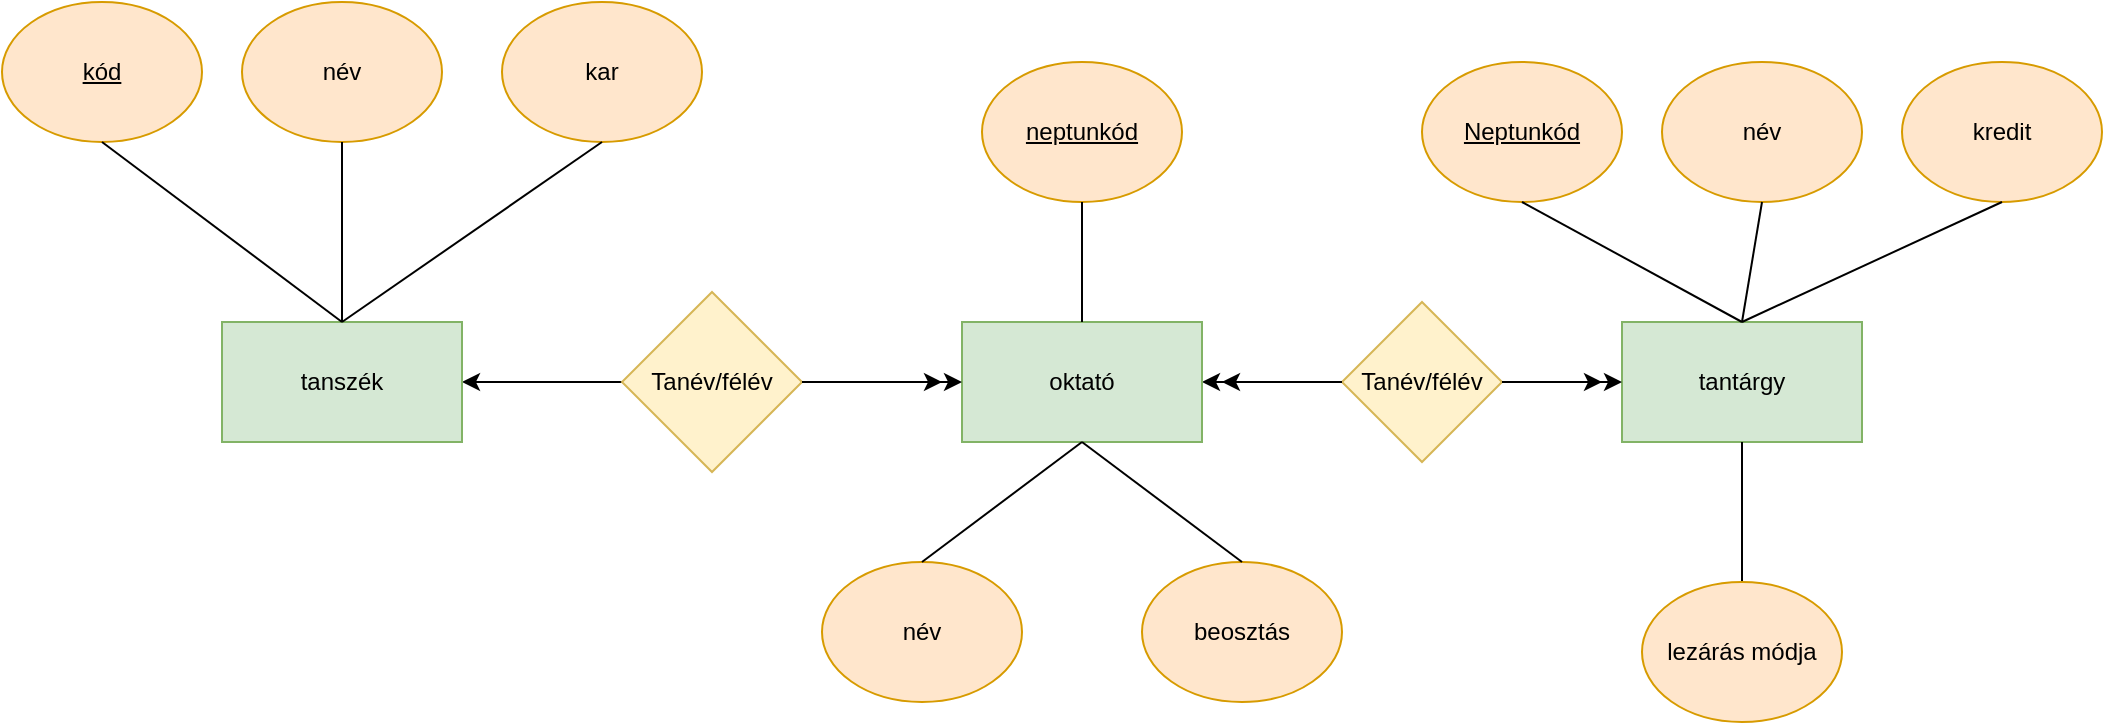 <mxfile version="24.7.17">
  <diagram name="Page-1" id="0_WMhVbckr8UgukYg9j4">
    <mxGraphModel dx="2276" dy="791" grid="1" gridSize="10" guides="1" tooltips="1" connect="1" arrows="1" fold="1" page="1" pageScale="1" pageWidth="850" pageHeight="1100" math="0" shadow="0">
      <root>
        <mxCell id="0" />
        <mxCell id="1" parent="0" />
        <mxCell id="dCw0XoR2P0re9Lg1B4J4-7" value="" style="edgeStyle=orthogonalEdgeStyle;rounded=0;orthogonalLoop=1;jettySize=auto;html=1;endArrow=none;endFill=0;startArrow=classic;startFill=1;" edge="1" parent="1" source="dCw0XoR2P0re9Lg1B4J4-1" target="dCw0XoR2P0re9Lg1B4J4-6">
          <mxGeometry relative="1" as="geometry" />
        </mxCell>
        <mxCell id="dCw0XoR2P0re9Lg1B4J4-1" value="tanszék" style="rounded=0;whiteSpace=wrap;html=1;fillColor=#d5e8d4;strokeColor=#82b366;" vertex="1" parent="1">
          <mxGeometry x="20" y="310" width="120" height="60" as="geometry" />
        </mxCell>
        <mxCell id="dCw0XoR2P0re9Lg1B4J4-27" value="" style="edgeStyle=orthogonalEdgeStyle;rounded=0;orthogonalLoop=1;jettySize=auto;html=1;endArrow=none;endFill=0;startArrow=classic;startFill=1;" edge="1" parent="1" source="dCw0XoR2P0re9Lg1B4J4-3" target="dCw0XoR2P0re9Lg1B4J4-26">
          <mxGeometry relative="1" as="geometry" />
        </mxCell>
        <mxCell id="dCw0XoR2P0re9Lg1B4J4-3" value="oktató" style="whiteSpace=wrap;html=1;fillColor=#d5e8d4;strokeColor=#82b366;rounded=0;" vertex="1" parent="1">
          <mxGeometry x="390" y="310" width="120" height="60" as="geometry" />
        </mxCell>
        <mxCell id="dCw0XoR2P0re9Lg1B4J4-5" value="tantárgy" style="whiteSpace=wrap;html=1;fillColor=#d5e8d4;strokeColor=#82b366;rounded=0;" vertex="1" parent="1">
          <mxGeometry x="720" y="310" width="120" height="60" as="geometry" />
        </mxCell>
        <mxCell id="dCw0XoR2P0re9Lg1B4J4-6" value="Tanév/félév" style="rhombus;whiteSpace=wrap;html=1;fillColor=#fff2cc;rounded=0;strokeColor=#d6b656;" vertex="1" parent="1">
          <mxGeometry x="220" y="295" width="90" height="90" as="geometry" />
        </mxCell>
        <mxCell id="dCw0XoR2P0re9Lg1B4J4-8" value="" style="endArrow=classic;html=1;rounded=0;exitX=1;exitY=0.5;exitDx=0;exitDy=0;entryX=0;entryY=0.5;entryDx=0;entryDy=0;" edge="1" parent="1" source="dCw0XoR2P0re9Lg1B4J4-6" target="dCw0XoR2P0re9Lg1B4J4-3">
          <mxGeometry width="50" height="50" relative="1" as="geometry">
            <mxPoint x="400" y="430" as="sourcePoint" />
            <mxPoint x="450" y="380" as="targetPoint" />
          </mxGeometry>
        </mxCell>
        <mxCell id="dCw0XoR2P0re9Lg1B4J4-9" value="&lt;u&gt;kód&lt;/u&gt;" style="ellipse;whiteSpace=wrap;html=1;fillColor=#ffe6cc;strokeColor=#d79b00;" vertex="1" parent="1">
          <mxGeometry x="-90" y="150" width="100" height="70" as="geometry" />
        </mxCell>
        <mxCell id="dCw0XoR2P0re9Lg1B4J4-10" value="név" style="ellipse;whiteSpace=wrap;html=1;fillColor=#ffe6cc;strokeColor=#d79b00;" vertex="1" parent="1">
          <mxGeometry x="30" y="150" width="100" height="70" as="geometry" />
        </mxCell>
        <mxCell id="dCw0XoR2P0re9Lg1B4J4-11" value="kar" style="ellipse;whiteSpace=wrap;html=1;fillColor=#ffe6cc;strokeColor=#d79b00;" vertex="1" parent="1">
          <mxGeometry x="160" y="150" width="100" height="70" as="geometry" />
        </mxCell>
        <mxCell id="dCw0XoR2P0re9Lg1B4J4-12" value="" style="endArrow=none;html=1;rounded=0;entryX=0.5;entryY=1;entryDx=0;entryDy=0;exitX=0.5;exitY=0;exitDx=0;exitDy=0;" edge="1" parent="1" source="dCw0XoR2P0re9Lg1B4J4-1" target="dCw0XoR2P0re9Lg1B4J4-10">
          <mxGeometry width="50" height="50" relative="1" as="geometry">
            <mxPoint x="400" y="430" as="sourcePoint" />
            <mxPoint x="450" y="380" as="targetPoint" />
          </mxGeometry>
        </mxCell>
        <mxCell id="dCw0XoR2P0re9Lg1B4J4-13" value="" style="endArrow=none;html=1;rounded=0;entryX=0.5;entryY=1;entryDx=0;entryDy=0;exitX=0.5;exitY=0;exitDx=0;exitDy=0;" edge="1" parent="1" source="dCw0XoR2P0re9Lg1B4J4-1" target="dCw0XoR2P0re9Lg1B4J4-11">
          <mxGeometry width="50" height="50" relative="1" as="geometry">
            <mxPoint x="400" y="430" as="sourcePoint" />
            <mxPoint x="450" y="380" as="targetPoint" />
          </mxGeometry>
        </mxCell>
        <mxCell id="dCw0XoR2P0re9Lg1B4J4-14" value="" style="endArrow=none;html=1;rounded=0;entryX=0.5;entryY=1;entryDx=0;entryDy=0;exitX=0.5;exitY=0;exitDx=0;exitDy=0;" edge="1" parent="1" source="dCw0XoR2P0re9Lg1B4J4-1" target="dCw0XoR2P0re9Lg1B4J4-9">
          <mxGeometry width="50" height="50" relative="1" as="geometry">
            <mxPoint x="400" y="430" as="sourcePoint" />
            <mxPoint x="450" y="380" as="targetPoint" />
          </mxGeometry>
        </mxCell>
        <mxCell id="dCw0XoR2P0re9Lg1B4J4-15" value="név" style="ellipse;whiteSpace=wrap;html=1;fillColor=#ffe6cc;strokeColor=#d79b00;" vertex="1" parent="1">
          <mxGeometry x="320" y="430" width="100" height="70" as="geometry" />
        </mxCell>
        <mxCell id="dCw0XoR2P0re9Lg1B4J4-16" value="&lt;u&gt;neptunkód&lt;/u&gt;" style="ellipse;whiteSpace=wrap;html=1;fillColor=#ffe6cc;strokeColor=#d79b00;" vertex="1" parent="1">
          <mxGeometry x="400" y="180" width="100" height="70" as="geometry" />
        </mxCell>
        <mxCell id="dCw0XoR2P0re9Lg1B4J4-17" value="beosztás" style="ellipse;whiteSpace=wrap;html=1;fillColor=#ffe6cc;strokeColor=#d79b00;" vertex="1" parent="1">
          <mxGeometry x="480" y="430" width="100" height="70" as="geometry" />
        </mxCell>
        <mxCell id="dCw0XoR2P0re9Lg1B4J4-22" value="" style="endArrow=none;html=1;rounded=0;entryX=0.5;entryY=1;entryDx=0;entryDy=0;exitX=0.5;exitY=0;exitDx=0;exitDy=0;" edge="1" parent="1" source="dCw0XoR2P0re9Lg1B4J4-15" target="dCw0XoR2P0re9Lg1B4J4-3">
          <mxGeometry width="50" height="50" relative="1" as="geometry">
            <mxPoint x="400" y="430" as="sourcePoint" />
            <mxPoint x="450" y="380" as="targetPoint" />
          </mxGeometry>
        </mxCell>
        <mxCell id="dCw0XoR2P0re9Lg1B4J4-23" value="" style="endArrow=none;html=1;rounded=0;entryX=0.5;entryY=0;entryDx=0;entryDy=0;" edge="1" parent="1" target="dCw0XoR2P0re9Lg1B4J4-3">
          <mxGeometry width="50" height="50" relative="1" as="geometry">
            <mxPoint x="450" y="250" as="sourcePoint" />
            <mxPoint x="450" y="380" as="targetPoint" />
          </mxGeometry>
        </mxCell>
        <mxCell id="dCw0XoR2P0re9Lg1B4J4-24" value="" style="endArrow=none;html=1;rounded=0;exitX=0.5;exitY=0;exitDx=0;exitDy=0;entryX=0.5;entryY=1;entryDx=0;entryDy=0;" edge="1" parent="1" source="dCw0XoR2P0re9Lg1B4J4-17" target="dCw0XoR2P0re9Lg1B4J4-3">
          <mxGeometry width="50" height="50" relative="1" as="geometry">
            <mxPoint x="400" y="430" as="sourcePoint" />
            <mxPoint x="450" y="380" as="targetPoint" />
          </mxGeometry>
        </mxCell>
        <mxCell id="dCw0XoR2P0re9Lg1B4J4-26" value="Tanév/félév" style="rhombus;whiteSpace=wrap;html=1;fillColor=#fff2cc;strokeColor=#d6b656;rounded=0;" vertex="1" parent="1">
          <mxGeometry x="580" y="300" width="80" height="80" as="geometry" />
        </mxCell>
        <mxCell id="dCw0XoR2P0re9Lg1B4J4-28" value="" style="endArrow=classic;html=1;rounded=0;entryX=0;entryY=0.5;entryDx=0;entryDy=0;exitX=1;exitY=0.5;exitDx=0;exitDy=0;" edge="1" parent="1" source="dCw0XoR2P0re9Lg1B4J4-26" target="dCw0XoR2P0re9Lg1B4J4-5">
          <mxGeometry width="50" height="50" relative="1" as="geometry">
            <mxPoint x="400" y="430" as="sourcePoint" />
            <mxPoint x="450" y="380" as="targetPoint" />
          </mxGeometry>
        </mxCell>
        <mxCell id="dCw0XoR2P0re9Lg1B4J4-29" value="" style="endArrow=classic;html=1;rounded=0;exitX=1;exitY=0.5;exitDx=0;exitDy=0;" edge="1" parent="1" source="dCw0XoR2P0re9Lg1B4J4-26">
          <mxGeometry width="50" height="50" relative="1" as="geometry">
            <mxPoint x="400" y="430" as="sourcePoint" />
            <mxPoint x="710" y="340" as="targetPoint" />
          </mxGeometry>
        </mxCell>
        <mxCell id="dCw0XoR2P0re9Lg1B4J4-30" value="" style="endArrow=classic;html=1;rounded=0;exitX=0;exitY=0.5;exitDx=0;exitDy=0;" edge="1" parent="1" source="dCw0XoR2P0re9Lg1B4J4-26">
          <mxGeometry width="50" height="50" relative="1" as="geometry">
            <mxPoint x="400" y="430" as="sourcePoint" />
            <mxPoint x="520" y="340" as="targetPoint" />
          </mxGeometry>
        </mxCell>
        <mxCell id="dCw0XoR2P0re9Lg1B4J4-31" value="" style="endArrow=classic;html=1;rounded=0;exitX=1;exitY=0.5;exitDx=0;exitDy=0;" edge="1" parent="1" source="dCw0XoR2P0re9Lg1B4J4-6">
          <mxGeometry width="50" height="50" relative="1" as="geometry">
            <mxPoint x="400" y="430" as="sourcePoint" />
            <mxPoint x="380" y="340" as="targetPoint" />
          </mxGeometry>
        </mxCell>
        <mxCell id="dCw0XoR2P0re9Lg1B4J4-32" value="&lt;u&gt;Neptunkód&lt;/u&gt;" style="ellipse;whiteSpace=wrap;html=1;fillColor=#ffe6cc;strokeColor=#d79b00;" vertex="1" parent="1">
          <mxGeometry x="620" y="180" width="100" height="70" as="geometry" />
        </mxCell>
        <mxCell id="dCw0XoR2P0re9Lg1B4J4-33" value="" style="endArrow=none;html=1;rounded=0;entryX=0.5;entryY=1;entryDx=0;entryDy=0;exitX=0.5;exitY=0;exitDx=0;exitDy=0;" edge="1" parent="1" source="dCw0XoR2P0re9Lg1B4J4-5" target="dCw0XoR2P0re9Lg1B4J4-32">
          <mxGeometry width="50" height="50" relative="1" as="geometry">
            <mxPoint x="400" y="430" as="sourcePoint" />
            <mxPoint x="450" y="380" as="targetPoint" />
          </mxGeometry>
        </mxCell>
        <mxCell id="dCw0XoR2P0re9Lg1B4J4-34" value="név" style="ellipse;whiteSpace=wrap;html=1;fillColor=#ffe6cc;strokeColor=#d79b00;" vertex="1" parent="1">
          <mxGeometry x="740" y="180" width="100" height="70" as="geometry" />
        </mxCell>
        <mxCell id="dCw0XoR2P0re9Lg1B4J4-35" value="kredit" style="ellipse;whiteSpace=wrap;html=1;fillColor=#ffe6cc;strokeColor=#d79b00;" vertex="1" parent="1">
          <mxGeometry x="860" y="180" width="100" height="70" as="geometry" />
        </mxCell>
        <mxCell id="dCw0XoR2P0re9Lg1B4J4-36" value="" style="endArrow=none;html=1;rounded=0;entryX=0.5;entryY=1;entryDx=0;entryDy=0;exitX=0.5;exitY=0;exitDx=0;exitDy=0;" edge="1" parent="1" source="dCw0XoR2P0re9Lg1B4J4-5" target="dCw0XoR2P0re9Lg1B4J4-34">
          <mxGeometry width="50" height="50" relative="1" as="geometry">
            <mxPoint x="790" y="320" as="sourcePoint" />
            <mxPoint x="680" y="260" as="targetPoint" />
          </mxGeometry>
        </mxCell>
        <mxCell id="dCw0XoR2P0re9Lg1B4J4-37" value="" style="endArrow=none;html=1;rounded=0;entryX=0.5;entryY=1;entryDx=0;entryDy=0;exitX=0.5;exitY=0;exitDx=0;exitDy=0;" edge="1" parent="1" source="dCw0XoR2P0re9Lg1B4J4-5" target="dCw0XoR2P0re9Lg1B4J4-35">
          <mxGeometry width="50" height="50" relative="1" as="geometry">
            <mxPoint x="800" y="330" as="sourcePoint" />
            <mxPoint x="690" y="270" as="targetPoint" />
          </mxGeometry>
        </mxCell>
        <mxCell id="dCw0XoR2P0re9Lg1B4J4-38" value="" style="endArrow=none;html=1;rounded=0;entryX=0.5;entryY=1;entryDx=0;entryDy=0;" edge="1" parent="1" target="dCw0XoR2P0re9Lg1B4J4-5">
          <mxGeometry width="50" height="50" relative="1" as="geometry">
            <mxPoint x="780" y="440" as="sourcePoint" />
            <mxPoint x="700" y="280" as="targetPoint" />
          </mxGeometry>
        </mxCell>
        <mxCell id="dCw0XoR2P0re9Lg1B4J4-39" value="lezárás módja" style="ellipse;whiteSpace=wrap;html=1;fillColor=#ffe6cc;strokeColor=#d79b00;" vertex="1" parent="1">
          <mxGeometry x="730" y="440" width="100" height="70" as="geometry" />
        </mxCell>
      </root>
    </mxGraphModel>
  </diagram>
</mxfile>
